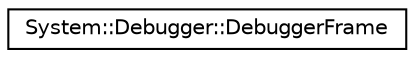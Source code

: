 digraph G
{
  edge [fontname="Helvetica",fontsize="10",labelfontname="Helvetica",labelfontsize="10"];
  node [fontname="Helvetica",fontsize="10",shape=record];
  rankdir="LR";
  Node1 [label="System::Debugger::DebuggerFrame",height=0.2,width=0.4,color="black", fillcolor="white", style="filled",URL="$class_system_1_1_debugger_1_1_debugger_frame.html"];
}
